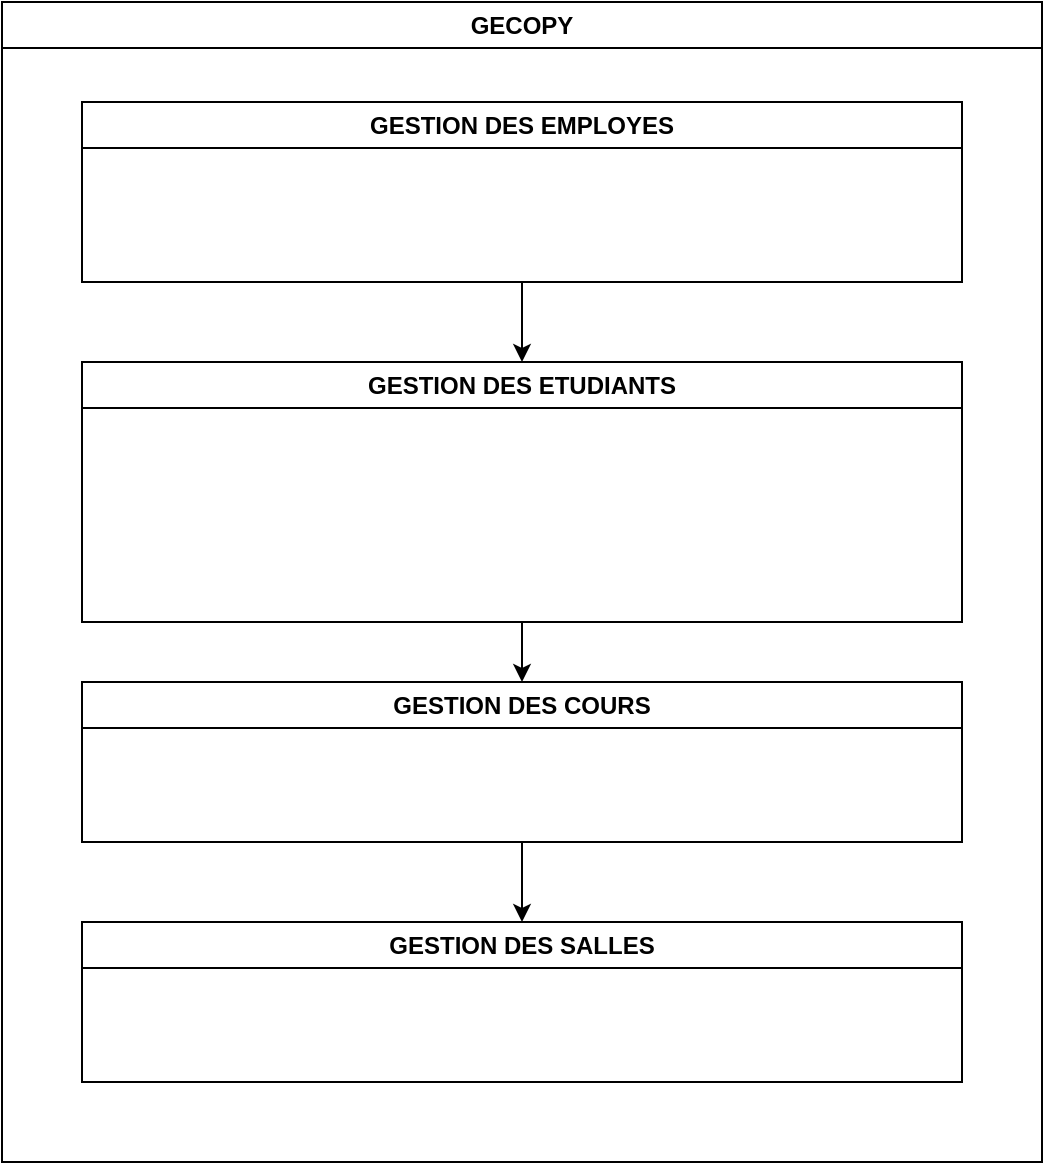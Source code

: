 <mxfile version="21.1.1" type="github">
  <diagram name="Page-1" id="7xXtrEIwx52IlNbKDwdI">
    <mxGraphModel dx="794" dy="740" grid="1" gridSize="10" guides="1" tooltips="1" connect="1" arrows="1" fold="1" page="1" pageScale="1" pageWidth="827" pageHeight="1169" math="0" shadow="0">
      <root>
        <mxCell id="0" />
        <mxCell id="1" parent="0" />
        <mxCell id="9DZ92T901oco6vPmruyR-6" value="GECOPY" style="swimlane;whiteSpace=wrap;html=1;" vertex="1" parent="1">
          <mxGeometry x="80" y="60" width="520" height="580" as="geometry" />
        </mxCell>
        <mxCell id="9DZ92T901oco6vPmruyR-10" value="" style="edgeStyle=orthogonalEdgeStyle;rounded=0;orthogonalLoop=1;jettySize=auto;html=1;" edge="1" parent="9DZ92T901oco6vPmruyR-6" source="9DZ92T901oco6vPmruyR-8" target="9DZ92T901oco6vPmruyR-9">
          <mxGeometry relative="1" as="geometry" />
        </mxCell>
        <mxCell id="9DZ92T901oco6vPmruyR-8" value="GESTION DES EMPLOYES" style="swimlane;whiteSpace=wrap;html=1;" vertex="1" parent="9DZ92T901oco6vPmruyR-6">
          <mxGeometry x="40" y="50" width="440" height="90" as="geometry" />
        </mxCell>
        <mxCell id="9DZ92T901oco6vPmruyR-12" value="" style="edgeStyle=orthogonalEdgeStyle;rounded=0;orthogonalLoop=1;jettySize=auto;html=1;" edge="1" parent="9DZ92T901oco6vPmruyR-6" source="9DZ92T901oco6vPmruyR-9" target="9DZ92T901oco6vPmruyR-11">
          <mxGeometry relative="1" as="geometry" />
        </mxCell>
        <mxCell id="9DZ92T901oco6vPmruyR-9" value="GESTION DES ETUDIANTS" style="swimlane;whiteSpace=wrap;html=1;" vertex="1" parent="9DZ92T901oco6vPmruyR-6">
          <mxGeometry x="40" y="180" width="440" height="130" as="geometry" />
        </mxCell>
        <mxCell id="9DZ92T901oco6vPmruyR-14" value="" style="edgeStyle=orthogonalEdgeStyle;rounded=0;orthogonalLoop=1;jettySize=auto;html=1;" edge="1" parent="9DZ92T901oco6vPmruyR-6" source="9DZ92T901oco6vPmruyR-11" target="9DZ92T901oco6vPmruyR-13">
          <mxGeometry relative="1" as="geometry" />
        </mxCell>
        <mxCell id="9DZ92T901oco6vPmruyR-11" value="GESTION DES COURS" style="swimlane;whiteSpace=wrap;html=1;" vertex="1" parent="9DZ92T901oco6vPmruyR-6">
          <mxGeometry x="40" y="340" width="440" height="80" as="geometry" />
        </mxCell>
        <mxCell id="9DZ92T901oco6vPmruyR-13" value="GESTION DES SALLES" style="swimlane;whiteSpace=wrap;html=1;" vertex="1" parent="9DZ92T901oco6vPmruyR-6">
          <mxGeometry x="40" y="460" width="440" height="80" as="geometry" />
        </mxCell>
      </root>
    </mxGraphModel>
  </diagram>
</mxfile>
